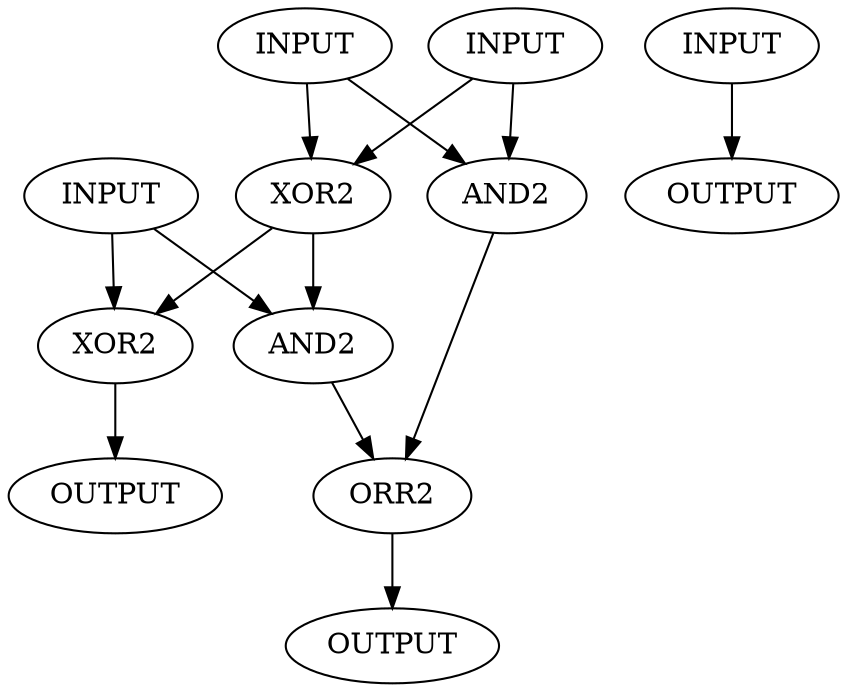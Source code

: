 digraph test {

A [label = "INPUT"];
B [label = "INPUT"];
C_in [label = "INPUT"];
SUM [label = "OUTPUT"];
C_out [label = "OUTPUT"];
TEST_in [label = "INPUT"];
Test_out [label = "OUTPUT"];

XOR_in [label = "XOR2" ];
XOR_out [label = "XOR2" ];

AND_AB [label = "AND2" ];
AND_C_in [label = "AND2" ];
OR_C_out [label = "ORR2" ];

A -> XOR_in -> XOR_out;
B -> XOR_in;
C_in -> XOR_out -> SUM;

XOR_in -> AND_C_in;
C_in -> AND_C_in;

A -> AND_AB;
B -> AND_AB;

AND_C_in -> OR_C_out -> C_out;
AND_AB -> OR_C_out;

TEST_in -> Test_out;

}
